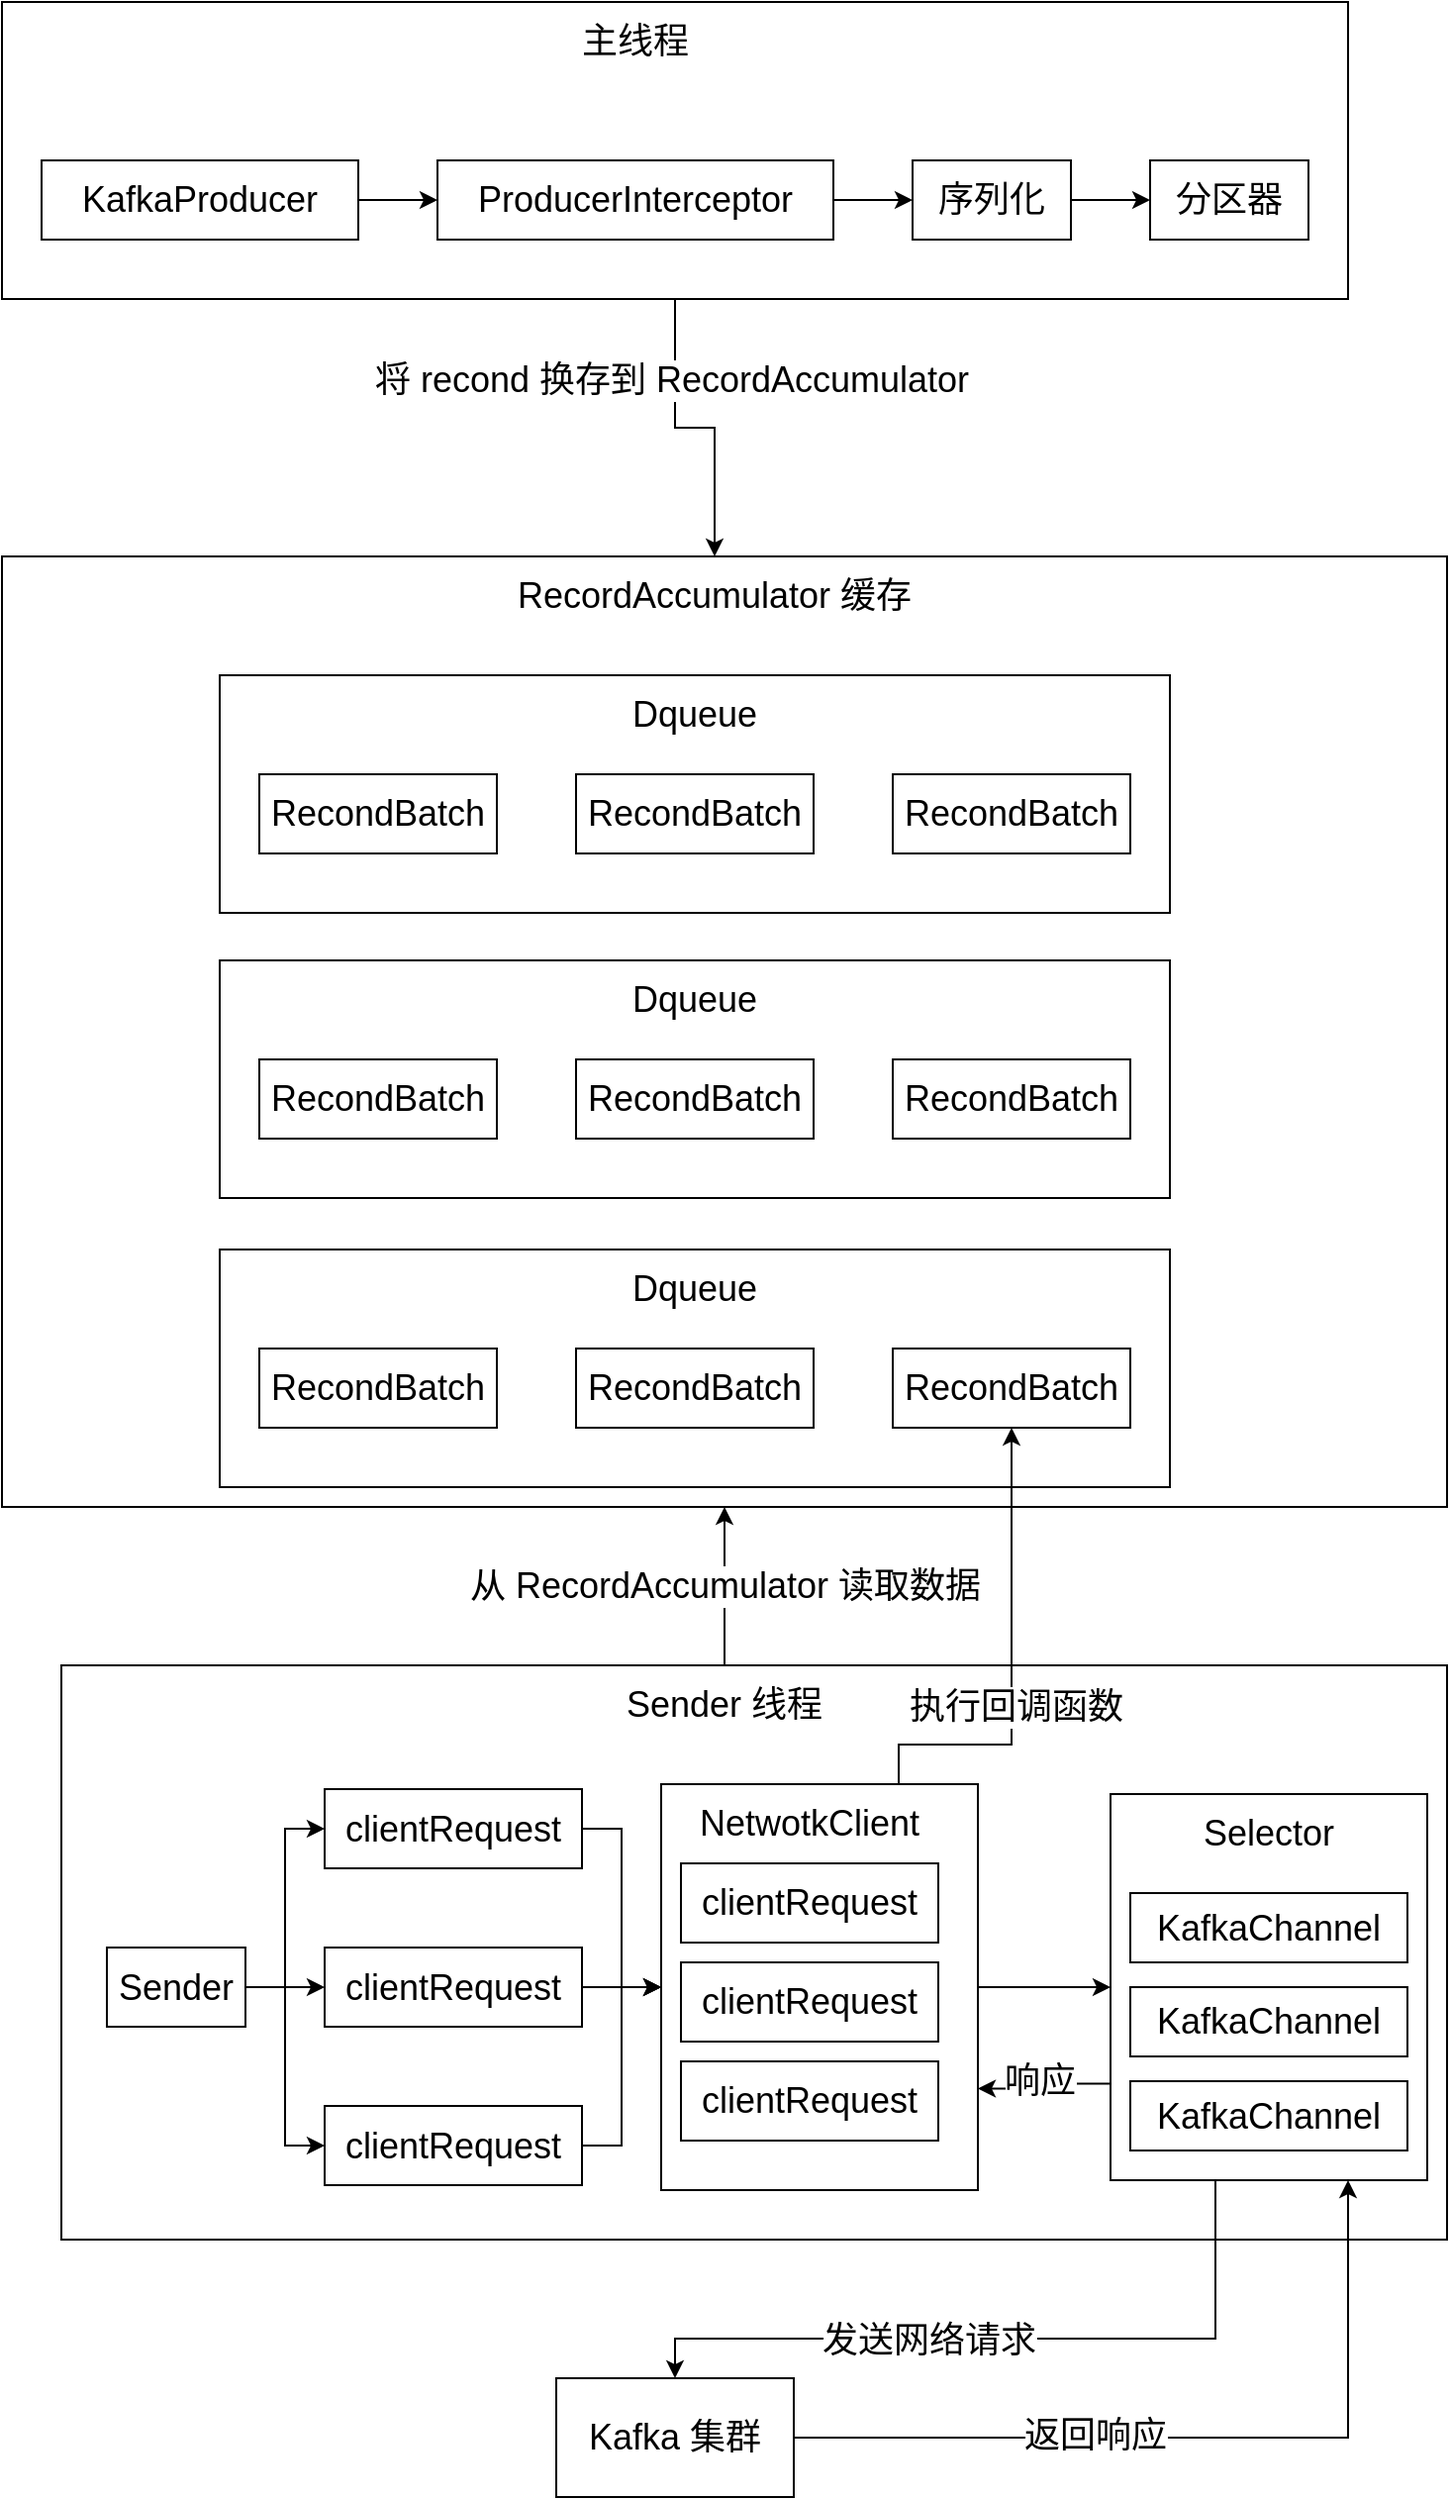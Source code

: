 <mxfile version="12.5.3" type="device"><diagram id="q2XjfvXDSrn0mdkeisJe" name="第 1 页"><mxGraphModel dx="1106" dy="892" grid="1" gridSize="10" guides="1" tooltips="1" connect="1" arrows="1" fold="1" page="1" pageScale="1" pageWidth="827" pageHeight="1169" math="0" shadow="0"><root><mxCell id="0"/><mxCell id="1" parent="0"/><mxCell id="jU0WIBNXYpKZ2mkm-RHh-10" value="" style="rounded=0;whiteSpace=wrap;html=1;" vertex="1" parent="1"><mxGeometry x="40" y="320" width="730" height="480" as="geometry"/></mxCell><mxCell id="jU0WIBNXYpKZ2mkm-RHh-28" value="" style="rounded=0;whiteSpace=wrap;html=1;" vertex="1" parent="1"><mxGeometry x="150" y="670" width="480" height="120" as="geometry"/></mxCell><mxCell id="jU0WIBNXYpKZ2mkm-RHh-35" value="" style="rounded=0;whiteSpace=wrap;html=1;" vertex="1" parent="1"><mxGeometry x="70" y="880" width="700" height="290" as="geometry"/></mxCell><mxCell id="jU0WIBNXYpKZ2mkm-RHh-67" style="edgeStyle=orthogonalEdgeStyle;rounded=0;orthogonalLoop=1;jettySize=auto;html=1;exitX=1;exitY=0.5;exitDx=0;exitDy=0;entryX=0;entryY=0.5;entryDx=0;entryDy=0;" edge="1" parent="1" source="jU0WIBNXYpKZ2mkm-RHh-48" target="jU0WIBNXYpKZ2mkm-RHh-57"><mxGeometry relative="1" as="geometry"/></mxCell><mxCell id="jU0WIBNXYpKZ2mkm-RHh-79" style="edgeStyle=orthogonalEdgeStyle;rounded=0;orthogonalLoop=1;jettySize=auto;html=1;exitX=0.75;exitY=0;exitDx=0;exitDy=0;" edge="1" parent="1" source="jU0WIBNXYpKZ2mkm-RHh-48" target="jU0WIBNXYpKZ2mkm-RHh-31"><mxGeometry relative="1" as="geometry"><Array as="points"><mxPoint x="493" y="920"/><mxPoint x="550" y="920"/></Array></mxGeometry></mxCell><mxCell id="jU0WIBNXYpKZ2mkm-RHh-80" value="&lt;font style=&quot;font-size: 18px&quot;&gt;执行回调函数&lt;/font&gt;" style="text;html=1;align=center;verticalAlign=middle;resizable=0;points=[];labelBackgroundColor=#ffffff;" vertex="1" connectable="0" parent="jU0WIBNXYpKZ2mkm-RHh-79"><mxGeometry x="-0.19" y="-2" relative="1" as="geometry"><mxPoint as="offset"/></mxGeometry></mxCell><mxCell id="jU0WIBNXYpKZ2mkm-RHh-48" value="" style="rounded=0;whiteSpace=wrap;html=1;" vertex="1" parent="1"><mxGeometry x="373" y="940" width="160" height="205" as="geometry"/></mxCell><mxCell id="jU0WIBNXYpKZ2mkm-RHh-34" style="edgeStyle=orthogonalEdgeStyle;rounded=0;orthogonalLoop=1;jettySize=auto;html=1;exitX=0.5;exitY=1;exitDx=0;exitDy=0;" edge="1" parent="1" source="jU0WIBNXYpKZ2mkm-RHh-1" target="jU0WIBNXYpKZ2mkm-RHh-11"><mxGeometry relative="1" as="geometry"/></mxCell><mxCell id="jU0WIBNXYpKZ2mkm-RHh-37" value="&lt;font style=&quot;font-size: 18px&quot;&gt;将 recond 换存到 RecordAccumulator&lt;/font&gt;" style="text;html=1;align=center;verticalAlign=middle;resizable=0;points=[];labelBackgroundColor=#ffffff;" vertex="1" connectable="0" parent="jU0WIBNXYpKZ2mkm-RHh-34"><mxGeometry x="-0.453" y="-2" relative="1" as="geometry"><mxPoint as="offset"/></mxGeometry></mxCell><mxCell id="jU0WIBNXYpKZ2mkm-RHh-1" value="" style="rounded=0;whiteSpace=wrap;html=1;" vertex="1" parent="1"><mxGeometry x="40" y="40" width="680" height="150" as="geometry"/></mxCell><mxCell id="jU0WIBNXYpKZ2mkm-RHh-2" value="&lt;font style=&quot;font-size: 18px&quot;&gt;主线程&lt;/font&gt;" style="text;html=1;strokeColor=none;fillColor=none;align=center;verticalAlign=middle;whiteSpace=wrap;rounded=0;" vertex="1" parent="1"><mxGeometry x="320" y="40" width="80" height="40" as="geometry"/></mxCell><mxCell id="jU0WIBNXYpKZ2mkm-RHh-7" style="edgeStyle=orthogonalEdgeStyle;rounded=0;orthogonalLoop=1;jettySize=auto;html=1;entryX=0;entryY=0.5;entryDx=0;entryDy=0;" edge="1" parent="1" source="jU0WIBNXYpKZ2mkm-RHh-3" target="jU0WIBNXYpKZ2mkm-RHh-4"><mxGeometry relative="1" as="geometry"/></mxCell><mxCell id="jU0WIBNXYpKZ2mkm-RHh-3" value="&lt;font style=&quot;font-size: 18px&quot;&gt;KafkaProducer&lt;/font&gt;" style="rounded=0;whiteSpace=wrap;html=1;" vertex="1" parent="1"><mxGeometry x="60" y="120" width="160" height="40" as="geometry"/></mxCell><mxCell id="jU0WIBNXYpKZ2mkm-RHh-8" style="edgeStyle=orthogonalEdgeStyle;rounded=0;orthogonalLoop=1;jettySize=auto;html=1;entryX=0;entryY=0.5;entryDx=0;entryDy=0;" edge="1" parent="1" source="jU0WIBNXYpKZ2mkm-RHh-4" target="jU0WIBNXYpKZ2mkm-RHh-5"><mxGeometry relative="1" as="geometry"/></mxCell><mxCell id="jU0WIBNXYpKZ2mkm-RHh-4" value="&lt;font style=&quot;font-size: 18px&quot;&gt;ProducerInterceptor&lt;/font&gt;" style="rounded=0;whiteSpace=wrap;html=1;" vertex="1" parent="1"><mxGeometry x="260" y="120" width="200" height="40" as="geometry"/></mxCell><mxCell id="jU0WIBNXYpKZ2mkm-RHh-9" style="edgeStyle=orthogonalEdgeStyle;rounded=0;orthogonalLoop=1;jettySize=auto;html=1;" edge="1" parent="1" source="jU0WIBNXYpKZ2mkm-RHh-5" target="jU0WIBNXYpKZ2mkm-RHh-6"><mxGeometry relative="1" as="geometry"/></mxCell><mxCell id="jU0WIBNXYpKZ2mkm-RHh-5" value="&lt;font style=&quot;font-size: 18px&quot;&gt;序列化&lt;/font&gt;" style="rounded=0;whiteSpace=wrap;html=1;" vertex="1" parent="1"><mxGeometry x="500" y="120" width="80" height="40" as="geometry"/></mxCell><mxCell id="jU0WIBNXYpKZ2mkm-RHh-6" value="&lt;font style=&quot;font-size: 18px&quot;&gt;分区器&lt;/font&gt;" style="rounded=0;whiteSpace=wrap;html=1;" vertex="1" parent="1"><mxGeometry x="620" y="120" width="80" height="40" as="geometry"/></mxCell><mxCell id="jU0WIBNXYpKZ2mkm-RHh-11" value="&lt;font style=&quot;font-size: 18px&quot;&gt;RecordAccumulator 缓存&lt;/font&gt;" style="text;html=1;strokeColor=none;fillColor=none;align=center;verticalAlign=middle;whiteSpace=wrap;rounded=0;" vertex="1" parent="1"><mxGeometry x="280" y="320" width="240" height="40" as="geometry"/></mxCell><mxCell id="jU0WIBNXYpKZ2mkm-RHh-18" value="" style="rounded=0;whiteSpace=wrap;html=1;" vertex="1" parent="1"><mxGeometry x="150" y="380" width="480" height="120" as="geometry"/></mxCell><mxCell id="jU0WIBNXYpKZ2mkm-RHh-19" value="&lt;font style=&quot;font-size: 18px&quot;&gt;RecondBatch&lt;/font&gt;" style="rounded=0;whiteSpace=wrap;html=1;" vertex="1" parent="1"><mxGeometry x="170" y="430" width="120" height="40" as="geometry"/></mxCell><mxCell id="jU0WIBNXYpKZ2mkm-RHh-20" value="&lt;font style=&quot;font-size: 18px&quot;&gt;RecondBatch&lt;/font&gt;" style="rounded=0;whiteSpace=wrap;html=1;" vertex="1" parent="1"><mxGeometry x="330" y="430" width="120" height="40" as="geometry"/></mxCell><mxCell id="jU0WIBNXYpKZ2mkm-RHh-21" value="&lt;font style=&quot;font-size: 18px&quot;&gt;RecondBatch&lt;/font&gt;" style="rounded=0;whiteSpace=wrap;html=1;" vertex="1" parent="1"><mxGeometry x="490" y="430" width="120" height="40" as="geometry"/></mxCell><mxCell id="jU0WIBNXYpKZ2mkm-RHh-22" value="&lt;font style=&quot;font-size: 18px&quot;&gt;Dqueue&lt;/font&gt;" style="text;html=1;strokeColor=none;fillColor=none;align=center;verticalAlign=middle;whiteSpace=wrap;rounded=0;" vertex="1" parent="1"><mxGeometry x="350" y="380" width="80" height="40" as="geometry"/></mxCell><mxCell id="jU0WIBNXYpKZ2mkm-RHh-23" value="" style="rounded=0;whiteSpace=wrap;html=1;" vertex="1" parent="1"><mxGeometry x="150" y="524" width="480" height="120" as="geometry"/></mxCell><mxCell id="jU0WIBNXYpKZ2mkm-RHh-24" value="&lt;font style=&quot;font-size: 18px&quot;&gt;RecondBatch&lt;/font&gt;" style="rounded=0;whiteSpace=wrap;html=1;" vertex="1" parent="1"><mxGeometry x="170" y="574" width="120" height="40" as="geometry"/></mxCell><mxCell id="jU0WIBNXYpKZ2mkm-RHh-25" value="&lt;font style=&quot;font-size: 18px&quot;&gt;RecondBatch&lt;/font&gt;" style="rounded=0;whiteSpace=wrap;html=1;" vertex="1" parent="1"><mxGeometry x="330" y="574" width="120" height="40" as="geometry"/></mxCell><mxCell id="jU0WIBNXYpKZ2mkm-RHh-26" value="&lt;font style=&quot;font-size: 18px&quot;&gt;RecondBatch&lt;/font&gt;" style="rounded=0;whiteSpace=wrap;html=1;" vertex="1" parent="1"><mxGeometry x="490" y="574" width="120" height="40" as="geometry"/></mxCell><mxCell id="jU0WIBNXYpKZ2mkm-RHh-27" value="&lt;font style=&quot;font-size: 18px&quot;&gt;Dqueue&lt;/font&gt;" style="text;html=1;strokeColor=none;fillColor=none;align=center;verticalAlign=middle;whiteSpace=wrap;rounded=0;" vertex="1" parent="1"><mxGeometry x="350" y="524" width="80" height="40" as="geometry"/></mxCell><mxCell id="jU0WIBNXYpKZ2mkm-RHh-29" value="&lt;font style=&quot;font-size: 18px&quot;&gt;RecondBatch&lt;/font&gt;" style="rounded=0;whiteSpace=wrap;html=1;" vertex="1" parent="1"><mxGeometry x="170" y="720" width="120" height="40" as="geometry"/></mxCell><mxCell id="jU0WIBNXYpKZ2mkm-RHh-30" value="&lt;font style=&quot;font-size: 18px&quot;&gt;RecondBatch&lt;/font&gt;" style="rounded=0;whiteSpace=wrap;html=1;" vertex="1" parent="1"><mxGeometry x="330" y="720" width="120" height="40" as="geometry"/></mxCell><mxCell id="jU0WIBNXYpKZ2mkm-RHh-31" value="&lt;font style=&quot;font-size: 18px&quot;&gt;RecondBatch&lt;/font&gt;" style="rounded=0;whiteSpace=wrap;html=1;" vertex="1" parent="1"><mxGeometry x="490" y="720" width="120" height="40" as="geometry"/></mxCell><mxCell id="jU0WIBNXYpKZ2mkm-RHh-32" value="&lt;font style=&quot;font-size: 18px&quot;&gt;Dqueue&lt;/font&gt;" style="text;html=1;strokeColor=none;fillColor=none;align=center;verticalAlign=middle;whiteSpace=wrap;rounded=0;" vertex="1" parent="1"><mxGeometry x="350" y="670" width="80" height="40" as="geometry"/></mxCell><mxCell id="jU0WIBNXYpKZ2mkm-RHh-38" value="&lt;font style=&quot;font-size: 18px&quot;&gt;从 RecordAccumulator 读取数据&lt;/font&gt;" style="edgeStyle=orthogonalEdgeStyle;rounded=0;orthogonalLoop=1;jettySize=auto;html=1;exitX=0.5;exitY=0;exitDx=0;exitDy=0;" edge="1" parent="1" source="jU0WIBNXYpKZ2mkm-RHh-36" target="jU0WIBNXYpKZ2mkm-RHh-10"><mxGeometry relative="1" as="geometry"/></mxCell><mxCell id="jU0WIBNXYpKZ2mkm-RHh-36" value="&lt;font style=&quot;font-size: 18px&quot;&gt;Sender 线程&lt;/font&gt;" style="text;html=1;strokeColor=none;fillColor=none;align=center;verticalAlign=middle;whiteSpace=wrap;rounded=0;" vertex="1" parent="1"><mxGeometry x="345" y="880" width="120" height="40" as="geometry"/></mxCell><mxCell id="jU0WIBNXYpKZ2mkm-RHh-51" style="edgeStyle=orthogonalEdgeStyle;rounded=0;orthogonalLoop=1;jettySize=auto;html=1;entryX=0;entryY=0.5;entryDx=0;entryDy=0;" edge="1" parent="1" source="jU0WIBNXYpKZ2mkm-RHh-39" target="jU0WIBNXYpKZ2mkm-RHh-40"><mxGeometry relative="1" as="geometry"/></mxCell><mxCell id="jU0WIBNXYpKZ2mkm-RHh-52" style="edgeStyle=orthogonalEdgeStyle;rounded=0;orthogonalLoop=1;jettySize=auto;html=1;entryX=0;entryY=0.5;entryDx=0;entryDy=0;" edge="1" parent="1" source="jU0WIBNXYpKZ2mkm-RHh-39" target="jU0WIBNXYpKZ2mkm-RHh-43"><mxGeometry relative="1" as="geometry"/></mxCell><mxCell id="jU0WIBNXYpKZ2mkm-RHh-53" style="edgeStyle=orthogonalEdgeStyle;rounded=0;orthogonalLoop=1;jettySize=auto;html=1;entryX=0;entryY=0.5;entryDx=0;entryDy=0;" edge="1" parent="1" source="jU0WIBNXYpKZ2mkm-RHh-39" target="jU0WIBNXYpKZ2mkm-RHh-44"><mxGeometry relative="1" as="geometry"/></mxCell><mxCell id="jU0WIBNXYpKZ2mkm-RHh-39" value="&lt;font style=&quot;font-size: 18px&quot;&gt;Sender&lt;/font&gt;" style="rounded=0;whiteSpace=wrap;html=1;" vertex="1" parent="1"><mxGeometry x="93" y="1022.5" width="70" height="40" as="geometry"/></mxCell><mxCell id="jU0WIBNXYpKZ2mkm-RHh-54" style="edgeStyle=orthogonalEdgeStyle;rounded=0;orthogonalLoop=1;jettySize=auto;html=1;entryX=0;entryY=0.5;entryDx=0;entryDy=0;" edge="1" parent="1" source="jU0WIBNXYpKZ2mkm-RHh-40" target="jU0WIBNXYpKZ2mkm-RHh-48"><mxGeometry relative="1" as="geometry"/></mxCell><mxCell id="jU0WIBNXYpKZ2mkm-RHh-40" value="&lt;font style=&quot;font-size: 18px&quot;&gt;clientRequest&lt;/font&gt;" style="rounded=0;whiteSpace=wrap;html=1;" vertex="1" parent="1"><mxGeometry x="203" y="942.5" width="130" height="40" as="geometry"/></mxCell><mxCell id="jU0WIBNXYpKZ2mkm-RHh-55" style="edgeStyle=orthogonalEdgeStyle;rounded=0;orthogonalLoop=1;jettySize=auto;html=1;entryX=0;entryY=0.5;entryDx=0;entryDy=0;" edge="1" parent="1" source="jU0WIBNXYpKZ2mkm-RHh-43" target="jU0WIBNXYpKZ2mkm-RHh-48"><mxGeometry relative="1" as="geometry"/></mxCell><mxCell id="jU0WIBNXYpKZ2mkm-RHh-43" value="&lt;font style=&quot;font-size: 18px&quot;&gt;clientRequest&lt;/font&gt;" style="rounded=0;whiteSpace=wrap;html=1;" vertex="1" parent="1"><mxGeometry x="203" y="1022.5" width="130" height="40" as="geometry"/></mxCell><mxCell id="jU0WIBNXYpKZ2mkm-RHh-56" style="edgeStyle=orthogonalEdgeStyle;rounded=0;orthogonalLoop=1;jettySize=auto;html=1;entryX=0;entryY=0.5;entryDx=0;entryDy=0;" edge="1" parent="1" source="jU0WIBNXYpKZ2mkm-RHh-44" target="jU0WIBNXYpKZ2mkm-RHh-48"><mxGeometry relative="1" as="geometry"/></mxCell><mxCell id="jU0WIBNXYpKZ2mkm-RHh-44" value="&lt;font style=&quot;font-size: 18px&quot;&gt;clientRequest&lt;/font&gt;" style="rounded=0;whiteSpace=wrap;html=1;" vertex="1" parent="1"><mxGeometry x="203" y="1102.5" width="130" height="40" as="geometry"/></mxCell><mxCell id="jU0WIBNXYpKZ2mkm-RHh-49" value="&lt;font style=&quot;font-size: 18px&quot;&gt;NetwotkClient&lt;/font&gt;" style="text;html=1;strokeColor=none;fillColor=none;align=center;verticalAlign=middle;whiteSpace=wrap;rounded=0;" vertex="1" parent="1"><mxGeometry x="388" y="940" width="120" height="40" as="geometry"/></mxCell><mxCell id="jU0WIBNXYpKZ2mkm-RHh-73" style="edgeStyle=orthogonalEdgeStyle;rounded=0;orthogonalLoop=1;jettySize=auto;html=1;" edge="1" parent="1" source="jU0WIBNXYpKZ2mkm-RHh-57" target="jU0WIBNXYpKZ2mkm-RHh-72"><mxGeometry relative="1" as="geometry"><Array as="points"><mxPoint x="653" y="1220"/><mxPoint x="380" y="1220"/></Array></mxGeometry></mxCell><mxCell id="jU0WIBNXYpKZ2mkm-RHh-74" value="&lt;font style=&quot;font-size: 18px&quot;&gt;发送网络请求&lt;/font&gt;" style="text;html=1;align=center;verticalAlign=middle;resizable=0;points=[];labelBackgroundColor=#ffffff;" vertex="1" connectable="0" parent="jU0WIBNXYpKZ2mkm-RHh-73"><mxGeometry x="0.206" y="1" relative="1" as="geometry"><mxPoint as="offset"/></mxGeometry></mxCell><mxCell id="jU0WIBNXYpKZ2mkm-RHh-77" style="edgeStyle=orthogonalEdgeStyle;rounded=0;orthogonalLoop=1;jettySize=auto;html=1;exitX=0;exitY=0.75;exitDx=0;exitDy=0;entryX=1;entryY=0.75;entryDx=0;entryDy=0;" edge="1" parent="1" source="jU0WIBNXYpKZ2mkm-RHh-57" target="jU0WIBNXYpKZ2mkm-RHh-48"><mxGeometry relative="1" as="geometry"/></mxCell><mxCell id="jU0WIBNXYpKZ2mkm-RHh-78" value="&lt;font style=&quot;font-size: 18px&quot;&gt;响应&lt;/font&gt;" style="text;html=1;align=center;verticalAlign=middle;resizable=0;points=[];labelBackgroundColor=#ffffff;" vertex="1" connectable="0" parent="jU0WIBNXYpKZ2mkm-RHh-77"><mxGeometry x="0.114" relative="1" as="geometry"><mxPoint y="-3.98" as="offset"/></mxGeometry></mxCell><mxCell id="jU0WIBNXYpKZ2mkm-RHh-57" value="" style="rounded=0;whiteSpace=wrap;html=1;" vertex="1" parent="1"><mxGeometry x="600" y="945" width="160" height="195" as="geometry"/></mxCell><mxCell id="jU0WIBNXYpKZ2mkm-RHh-58" value="&lt;font style=&quot;font-size: 18px&quot;&gt;KafkaChannel&lt;/font&gt;" style="rounded=0;whiteSpace=wrap;html=1;" vertex="1" parent="1"><mxGeometry x="610" y="995" width="140" height="35" as="geometry"/></mxCell><mxCell id="jU0WIBNXYpKZ2mkm-RHh-61" value="&lt;font style=&quot;font-size: 18px&quot;&gt;Selector&lt;/font&gt;" style="text;html=1;strokeColor=none;fillColor=none;align=center;verticalAlign=middle;whiteSpace=wrap;rounded=0;" vertex="1" parent="1"><mxGeometry x="620" y="945" width="120" height="40" as="geometry"/></mxCell><mxCell id="jU0WIBNXYpKZ2mkm-RHh-62" value="&lt;font style=&quot;font-size: 18px&quot;&gt;clientRequest&lt;/font&gt;" style="rounded=0;whiteSpace=wrap;html=1;" vertex="1" parent="1"><mxGeometry x="383" y="980" width="130" height="40" as="geometry"/></mxCell><mxCell id="jU0WIBNXYpKZ2mkm-RHh-63" value="&lt;font style=&quot;font-size: 18px&quot;&gt;clientRequest&lt;/font&gt;" style="rounded=0;whiteSpace=wrap;html=1;" vertex="1" parent="1"><mxGeometry x="383" y="1030" width="130" height="40" as="geometry"/></mxCell><mxCell id="jU0WIBNXYpKZ2mkm-RHh-64" value="&lt;font style=&quot;font-size: 18px&quot;&gt;clientRequest&lt;/font&gt;" style="rounded=0;whiteSpace=wrap;html=1;" vertex="1" parent="1"><mxGeometry x="383" y="1080" width="130" height="40" as="geometry"/></mxCell><mxCell id="jU0WIBNXYpKZ2mkm-RHh-65" value="&lt;font style=&quot;font-size: 18px&quot;&gt;KafkaChannel&lt;/font&gt;" style="rounded=0;whiteSpace=wrap;html=1;" vertex="1" parent="1"><mxGeometry x="610" y="1042.5" width="140" height="35" as="geometry"/></mxCell><mxCell id="jU0WIBNXYpKZ2mkm-RHh-66" value="&lt;font style=&quot;font-size: 18px&quot;&gt;KafkaChannel&lt;/font&gt;" style="rounded=0;whiteSpace=wrap;html=1;" vertex="1" parent="1"><mxGeometry x="610" y="1090" width="140" height="35" as="geometry"/></mxCell><mxCell id="jU0WIBNXYpKZ2mkm-RHh-75" style="edgeStyle=orthogonalEdgeStyle;rounded=0;orthogonalLoop=1;jettySize=auto;html=1;entryX=0.75;entryY=1;entryDx=0;entryDy=0;" edge="1" parent="1" source="jU0WIBNXYpKZ2mkm-RHh-72" target="jU0WIBNXYpKZ2mkm-RHh-57"><mxGeometry relative="1" as="geometry"/></mxCell><mxCell id="jU0WIBNXYpKZ2mkm-RHh-76" value="&lt;font style=&quot;font-size: 18px&quot;&gt;返回响应&lt;/font&gt;" style="text;html=1;align=center;verticalAlign=middle;resizable=0;points=[];labelBackgroundColor=#ffffff;" vertex="1" connectable="0" parent="jU0WIBNXYpKZ2mkm-RHh-75"><mxGeometry x="-0.259" y="1" relative="1" as="geometry"><mxPoint as="offset"/></mxGeometry></mxCell><mxCell id="jU0WIBNXYpKZ2mkm-RHh-72" value="&lt;font style=&quot;font-size: 18px&quot;&gt;Kafka 集群&lt;/font&gt;" style="rounded=0;whiteSpace=wrap;html=1;" vertex="1" parent="1"><mxGeometry x="320" y="1240" width="120" height="60" as="geometry"/></mxCell></root></mxGraphModel></diagram></mxfile>